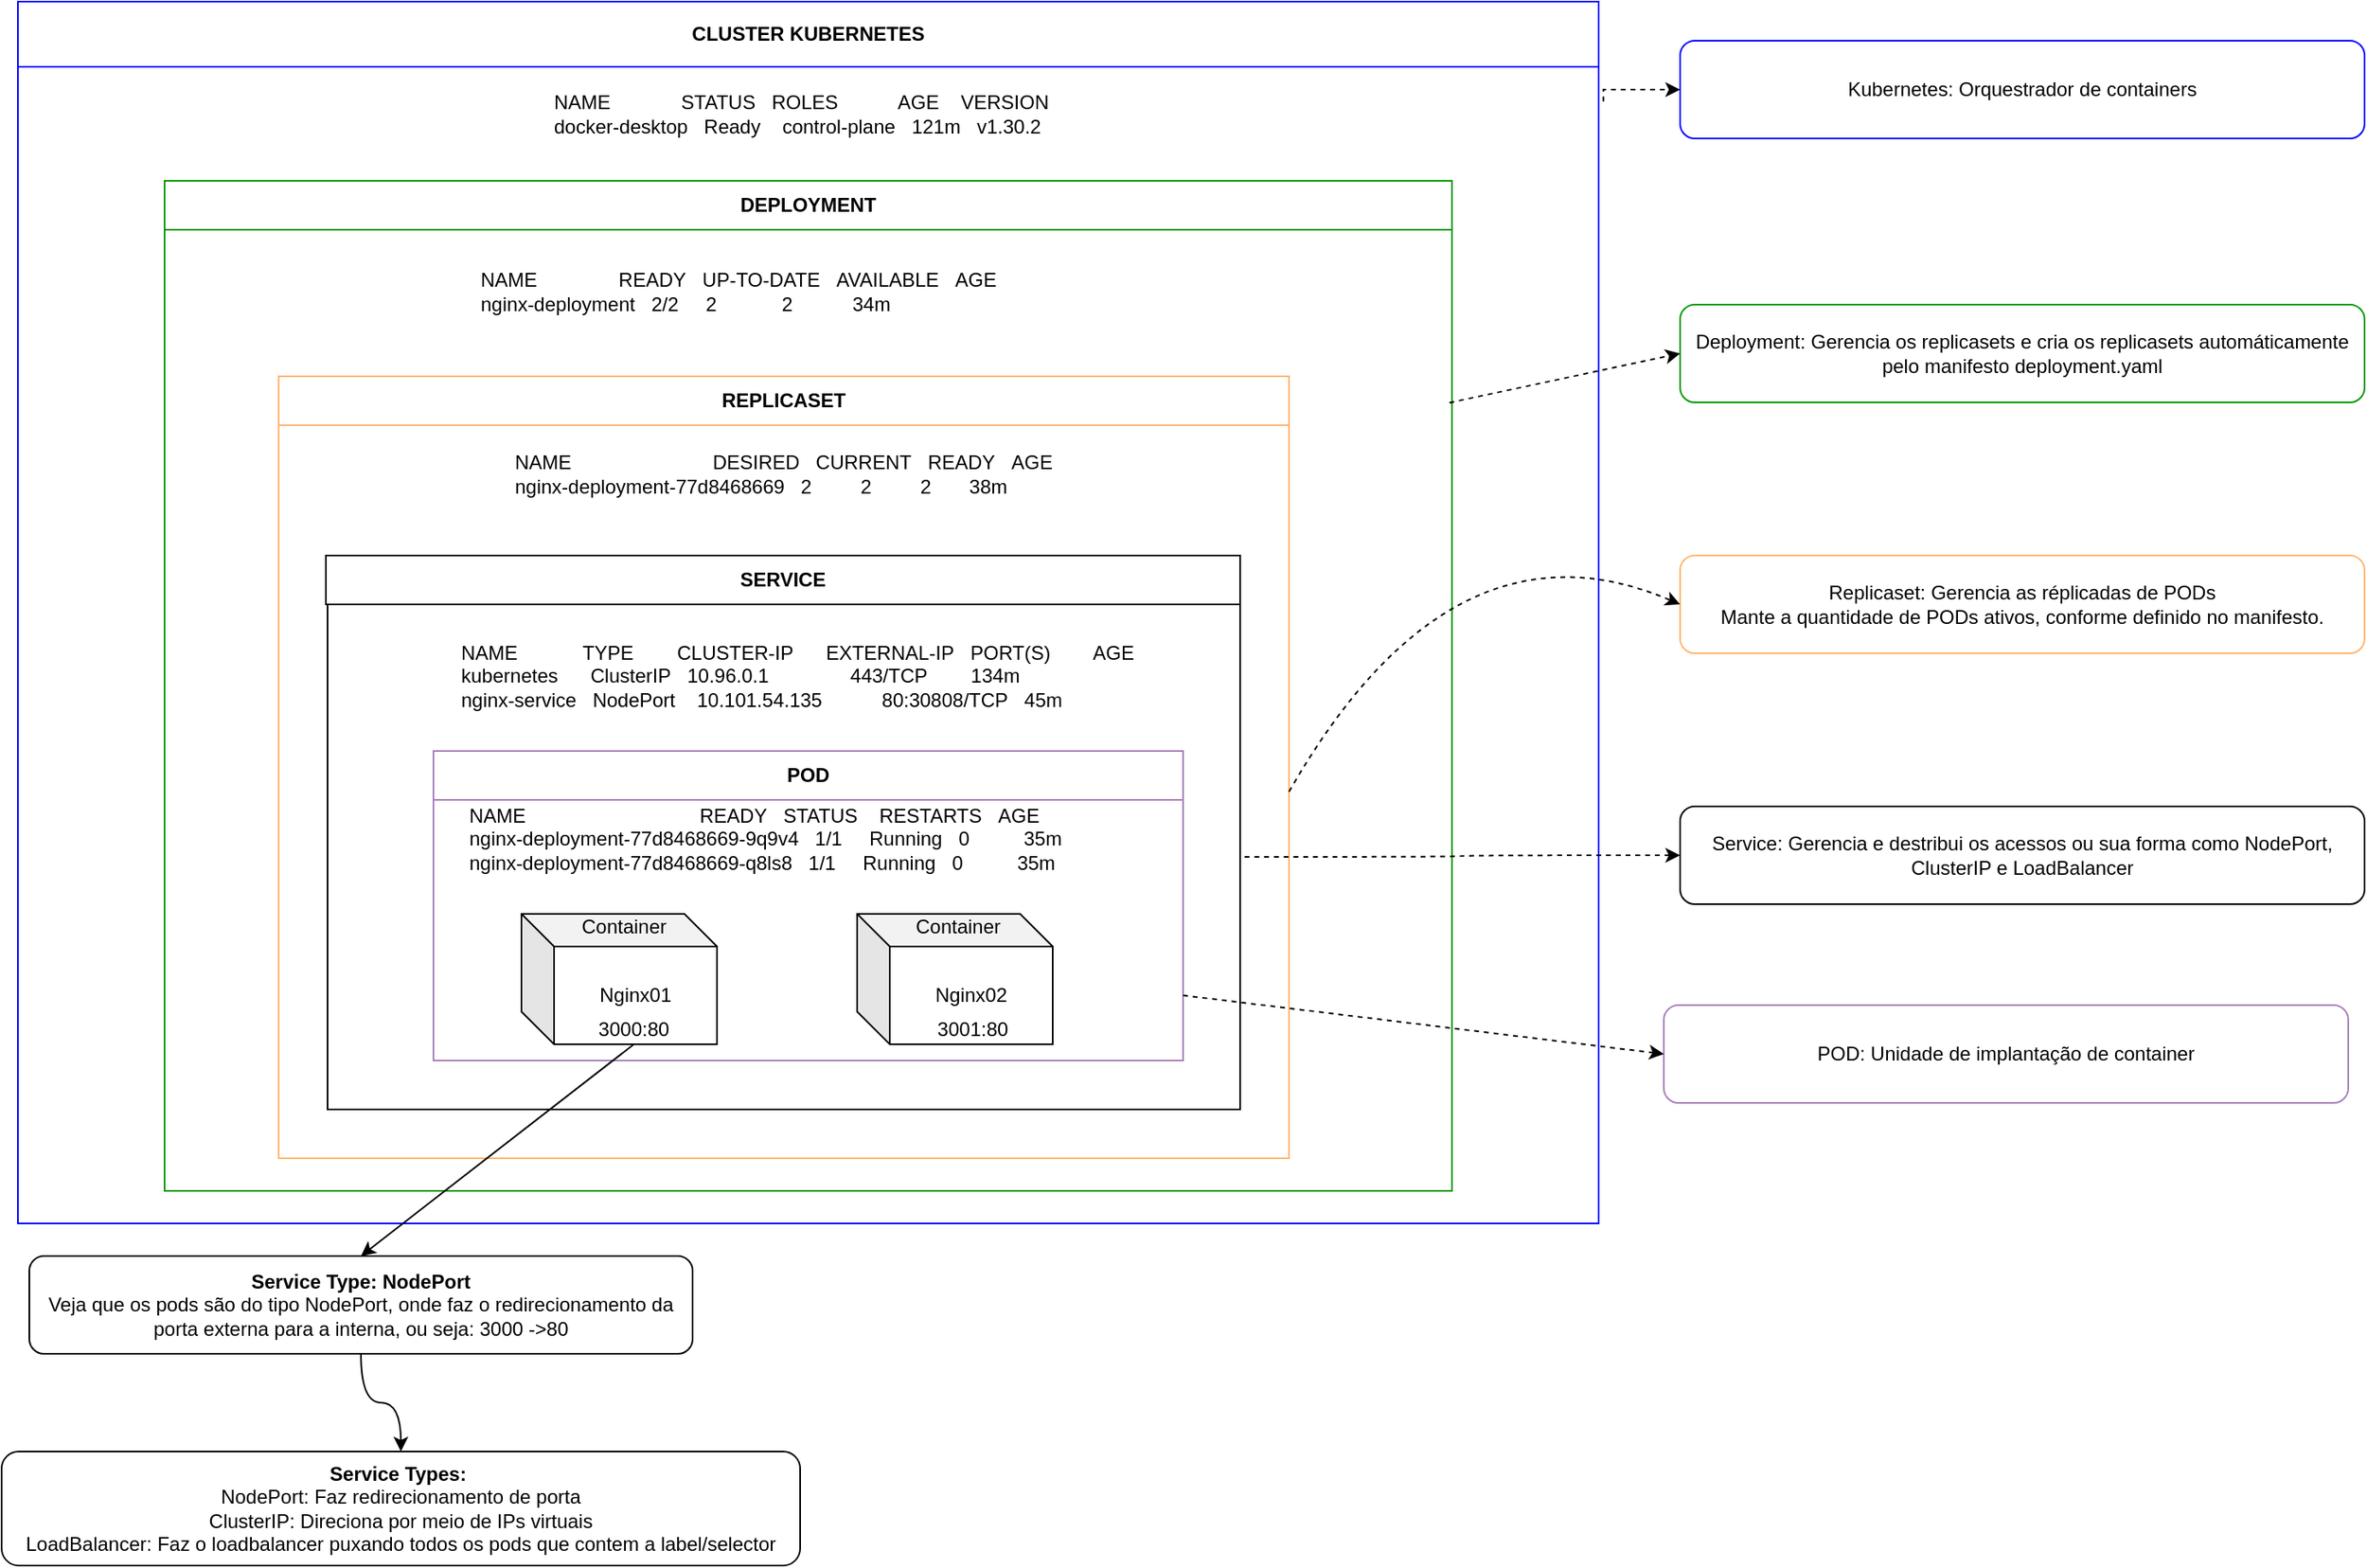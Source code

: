 <mxfile version="24.8.4">
  <diagram name="Página-1" id="qrL0S2haBT-Bs8zU8mPT">
    <mxGraphModel dx="2206" dy="1135" grid="0" gridSize="10" guides="1" tooltips="1" connect="1" arrows="1" fold="1" page="1" pageScale="1" pageWidth="827" pageHeight="1169" math="0" shadow="0">
      <root>
        <mxCell id="0" />
        <mxCell id="1" parent="0" />
        <mxCell id="WZoK5Kah3uG07rNMGVLn-39" value="" style="rounded=0;whiteSpace=wrap;html=1;" vertex="1" parent="1">
          <mxGeometry x="250" y="420" width="580" height="30" as="geometry" />
        </mxCell>
        <mxCell id="WZoK5Kah3uG07rNMGVLn-11" style="edgeStyle=orthogonalEdgeStyle;rounded=0;orthogonalLoop=1;jettySize=auto;html=1;exitX=1.003;exitY=0.03;exitDx=0;exitDy=0;exitPerimeter=0;dashed=1;" edge="1" parent="1" source="WZoK5Kah3uG07rNMGVLn-1" target="WZoK5Kah3uG07rNMGVLn-12">
          <mxGeometry relative="1" as="geometry">
            <mxPoint x="1140" y="134" as="targetPoint" />
            <Array as="points">
              <mxPoint x="1130" y="134" />
            </Array>
          </mxGeometry>
        </mxCell>
        <mxCell id="WZoK5Kah3uG07rNMGVLn-1" value="" style="rounded=0;whiteSpace=wrap;html=1;strokeColor=#0000FF;" vertex="1" parent="1">
          <mxGeometry x="60" y="120" width="970" height="710" as="geometry" />
        </mxCell>
        <mxCell id="WZoK5Kah3uG07rNMGVLn-2" value="CLUSTER KUBERNETES" style="rounded=0;whiteSpace=wrap;html=1;strokeColor=#0000FF;fontStyle=1" vertex="1" parent="1">
          <mxGeometry x="60" y="80" width="970" height="40" as="geometry" />
        </mxCell>
        <mxCell id="WZoK5Kah3uG07rNMGVLn-5" value="" style="rounded=0;whiteSpace=wrap;html=1;strokeColor=#009900;" vertex="1" parent="1">
          <mxGeometry x="150" y="220" width="790" height="590" as="geometry" />
        </mxCell>
        <mxCell id="WZoK5Kah3uG07rNMGVLn-6" value="DEPLOYMENT" style="rounded=0;whiteSpace=wrap;html=1;align=center;strokeColor=#009900;fontStyle=1" vertex="1" parent="1">
          <mxGeometry x="150" y="190" width="790" height="30" as="geometry" />
        </mxCell>
        <mxCell id="WZoK5Kah3uG07rNMGVLn-7" value="" style="rounded=0;whiteSpace=wrap;html=1;strokeColor=#FFB570;" vertex="1" parent="1">
          <mxGeometry x="220" y="340" width="620" height="450" as="geometry" />
        </mxCell>
        <mxCell id="WZoK5Kah3uG07rNMGVLn-8" value="&lt;b&gt;REPLICASET&lt;/b&gt;" style="rounded=0;whiteSpace=wrap;html=1;align=center;strokeColor=#FFB570;" vertex="1" parent="1">
          <mxGeometry x="220" y="310" width="620" height="30" as="geometry" />
        </mxCell>
        <mxCell id="WZoK5Kah3uG07rNMGVLn-12" value="Kubernetes: Orquestrador de containers" style="rounded=1;whiteSpace=wrap;html=1;strokeColor=#0000FF;" vertex="1" parent="1">
          <mxGeometry x="1080" y="104" width="420" height="60" as="geometry" />
        </mxCell>
        <mxCell id="WZoK5Kah3uG07rNMGVLn-13" value="Deployment: Gerencia os replicasets e cria os replicasets automáticamente pelo manifesto deployment.yaml" style="rounded=1;whiteSpace=wrap;html=1;strokeColor=#009900;" vertex="1" parent="1">
          <mxGeometry x="1080" y="266" width="420" height="60" as="geometry" />
        </mxCell>
        <mxCell id="WZoK5Kah3uG07rNMGVLn-14" value="" style="endArrow=classic;html=1;rounded=0;entryX=0;entryY=0.5;entryDx=0;entryDy=0;exitX=0.998;exitY=0.18;exitDx=0;exitDy=0;exitPerimeter=0;dashed=1;" edge="1" parent="1" source="WZoK5Kah3uG07rNMGVLn-5" target="WZoK5Kah3uG07rNMGVLn-13">
          <mxGeometry width="50" height="50" relative="1" as="geometry">
            <mxPoint x="590" y="380" as="sourcePoint" />
            <mxPoint x="640" y="330" as="targetPoint" />
          </mxGeometry>
        </mxCell>
        <mxCell id="WZoK5Kah3uG07rNMGVLn-15" value="Replicaset: Gerencia as réplicadas de PODs&lt;div&gt;Mante a quantidade de PODs ativos, conforme definido no manifesto.&lt;/div&gt;" style="rounded=1;whiteSpace=wrap;html=1;strokeColor=#FFB570;" vertex="1" parent="1">
          <mxGeometry x="1080" y="420" width="420" height="60" as="geometry" />
        </mxCell>
        <mxCell id="WZoK5Kah3uG07rNMGVLn-16" value="" style="endArrow=classic;html=1;rounded=0;entryX=0;entryY=0.5;entryDx=0;entryDy=0;exitX=1;exitY=0.5;exitDx=0;exitDy=0;dashed=1;curved=1;" edge="1" parent="1" source="WZoK5Kah3uG07rNMGVLn-7" target="WZoK5Kah3uG07rNMGVLn-15">
          <mxGeometry width="50" height="50" relative="1" as="geometry">
            <mxPoint x="880" y="374.29" as="sourcePoint" />
            <mxPoint x="1022" y="374.29" as="targetPoint" />
            <Array as="points">
              <mxPoint x="940" y="390" />
            </Array>
          </mxGeometry>
        </mxCell>
        <mxCell id="WZoK5Kah3uG07rNMGVLn-24" value="POD: Unidade de implantação de container" style="rounded=1;whiteSpace=wrap;html=1;strokeColor=#A680B8;" vertex="1" parent="1">
          <mxGeometry x="1070" y="696" width="420" height="60" as="geometry" />
        </mxCell>
        <mxCell id="WZoK5Kah3uG07rNMGVLn-29" value="NAME&amp;nbsp; &amp;nbsp; &amp;nbsp; &amp;nbsp; &amp;nbsp; &amp;nbsp; &amp;nbsp;STATUS&amp;nbsp; &amp;nbsp;ROLES&amp;nbsp; &amp;nbsp; &amp;nbsp; &amp;nbsp; &amp;nbsp; &amp;nbsp;AGE&amp;nbsp; &amp;nbsp; VERSION&#xa;docker-desktop&amp;nbsp; &amp;nbsp;Ready&amp;nbsp; &amp;nbsp; control-plane&amp;nbsp; &amp;nbsp;121m&amp;nbsp; &amp;nbsp;v1.30.2" style="text;html=1;align=left;verticalAlign=middle;whiteSpace=wrap;rounded=0;" vertex="1" parent="1">
          <mxGeometry x="387" y="134" width="420" height="30" as="geometry" />
        </mxCell>
        <mxCell id="WZoK5Kah3uG07rNMGVLn-30" value="&lt;div&gt;NAME&amp;nbsp; &amp;nbsp; &amp;nbsp; &amp;nbsp; &amp;nbsp; &amp;nbsp; &amp;nbsp; &amp;nbsp;READY&amp;nbsp; &amp;nbsp;UP-TO-DATE&amp;nbsp; &amp;nbsp;AVAILABLE&amp;nbsp; &amp;nbsp;AGE&lt;/div&gt;&lt;div&gt;nginx-deployment&amp;nbsp; &amp;nbsp;2/2&amp;nbsp; &amp;nbsp; &amp;nbsp;2&amp;nbsp; &amp;nbsp; &amp;nbsp; &amp;nbsp; &amp;nbsp; &amp;nbsp; 2&amp;nbsp; &amp;nbsp; &amp;nbsp; &amp;nbsp; &amp;nbsp; &amp;nbsp;34m&lt;/div&gt;" style="text;html=1;align=left;verticalAlign=middle;whiteSpace=wrap;rounded=0;" vertex="1" parent="1">
          <mxGeometry x="342" y="236" width="560" height="44" as="geometry" />
        </mxCell>
        <mxCell id="WZoK5Kah3uG07rNMGVLn-31" value="&lt;div&gt;NAME&amp;nbsp; &amp;nbsp; &amp;nbsp; &amp;nbsp; &amp;nbsp; &amp;nbsp; &amp;nbsp; &amp;nbsp; &amp;nbsp; &amp;nbsp; &amp;nbsp; &amp;nbsp; &amp;nbsp; DESIRED&amp;nbsp; &amp;nbsp;CURRENT&amp;nbsp; &amp;nbsp;READY&amp;nbsp; &amp;nbsp;AGE&lt;/div&gt;&lt;div style=&quot;text-align: left;&quot;&gt;nginx-deployment-77d8468669&amp;nbsp; &amp;nbsp;2&amp;nbsp; &amp;nbsp; &amp;nbsp; &amp;nbsp; &amp;nbsp;2&amp;nbsp; &amp;nbsp; &amp;nbsp; &amp;nbsp; &amp;nbsp;2&amp;nbsp; &amp;nbsp; &amp;nbsp; &amp;nbsp;38m&lt;/div&gt;" style="text;html=1;align=center;verticalAlign=middle;whiteSpace=wrap;rounded=0;" vertex="1" parent="1">
          <mxGeometry x="270" y="350" width="520" height="40" as="geometry" />
        </mxCell>
        <mxCell id="WZoK5Kah3uG07rNMGVLn-38" style="edgeStyle=orthogonalEdgeStyle;rounded=0;orthogonalLoop=1;jettySize=auto;html=1;curved=1;" edge="1" parent="1" source="WZoK5Kah3uG07rNMGVLn-35" target="WZoK5Kah3uG07rNMGVLn-37">
          <mxGeometry relative="1" as="geometry" />
        </mxCell>
        <mxCell id="WZoK5Kah3uG07rNMGVLn-35" value="&lt;b&gt;Service Type: NodePort&lt;/b&gt;&lt;div&gt;Veja que os pods são do tipo NodePort, onde faz o redirecionamento da porta externa para a interna, ou seja: 3000 -&amp;gt;80&lt;/div&gt;" style="rounded=1;whiteSpace=wrap;html=1;" vertex="1" parent="1">
          <mxGeometry x="67" y="850" width="407" height="60" as="geometry" />
        </mxCell>
        <mxCell id="WZoK5Kah3uG07rNMGVLn-37" value="&lt;b&gt;Service Types:&amp;nbsp;&lt;/b&gt;&lt;div&gt;NodePort: Faz redirecionamento de porta&lt;/div&gt;&lt;div&gt;ClusterIP: Direciona por meio de IPs virtuais&lt;/div&gt;&lt;div&gt;LoadBalancer: Faz o loadbalancer puxando todos os pods que contem a label/selector&lt;/div&gt;" style="rounded=1;whiteSpace=wrap;html=1;" vertex="1" parent="1">
          <mxGeometry x="50" y="970" width="490" height="70" as="geometry" />
        </mxCell>
        <mxCell id="WZoK5Kah3uG07rNMGVLn-40" value="" style="rounded=0;whiteSpace=wrap;html=1;" vertex="1" parent="1">
          <mxGeometry x="250" y="450" width="560" height="310" as="geometry" />
        </mxCell>
        <mxCell id="WZoK5Kah3uG07rNMGVLn-17" value="&lt;b&gt;POD&lt;/b&gt;" style="rounded=0;whiteSpace=wrap;html=1;strokeColor=#A680B8;" vertex="1" parent="1">
          <mxGeometry x="315" y="540" width="460" height="30" as="geometry" />
        </mxCell>
        <mxCell id="WZoK5Kah3uG07rNMGVLn-18" value="" style="rounded=0;whiteSpace=wrap;html=1;strokeColor=#A680B8;" vertex="1" parent="1">
          <mxGeometry x="315" y="570" width="460" height="160" as="geometry" />
        </mxCell>
        <mxCell id="WZoK5Kah3uG07rNMGVLn-19" value="Nginx01" style="shape=cube;whiteSpace=wrap;html=1;boundedLbl=1;backgroundOutline=1;darkOpacity=0.05;darkOpacity2=0.1;" vertex="1" parent="1">
          <mxGeometry x="369" y="640" width="120" height="80" as="geometry" />
        </mxCell>
        <mxCell id="WZoK5Kah3uG07rNMGVLn-20" value="Nginx02" style="shape=cube;whiteSpace=wrap;html=1;boundedLbl=1;backgroundOutline=1;darkOpacity=0.05;darkOpacity2=0.1;" vertex="1" parent="1">
          <mxGeometry x="575" y="640" width="120" height="80" as="geometry" />
        </mxCell>
        <mxCell id="WZoK5Kah3uG07rNMGVLn-21" value="Container" style="text;html=1;align=center;verticalAlign=middle;whiteSpace=wrap;rounded=0;" vertex="1" parent="1">
          <mxGeometry x="402" y="633" width="60" height="30" as="geometry" />
        </mxCell>
        <mxCell id="WZoK5Kah3uG07rNMGVLn-22" value="Container" style="text;html=1;align=center;verticalAlign=middle;whiteSpace=wrap;rounded=0;" vertex="1" parent="1">
          <mxGeometry x="607" y="633" width="60" height="30" as="geometry" />
        </mxCell>
        <mxCell id="WZoK5Kah3uG07rNMGVLn-32" value="&lt;div&gt;NAME&amp;nbsp; &amp;nbsp; &amp;nbsp; &amp;nbsp; &amp;nbsp; &amp;nbsp; &amp;nbsp; &amp;nbsp; &amp;nbsp; &amp;nbsp; &amp;nbsp; &amp;nbsp; &amp;nbsp; &amp;nbsp; &amp;nbsp; &amp;nbsp; READY&amp;nbsp; &amp;nbsp;STATUS&amp;nbsp; &amp;nbsp; RESTARTS&amp;nbsp; &amp;nbsp;AGE&lt;/div&gt;&lt;div&gt;nginx-deployment-77d8468669-9q9v4&amp;nbsp; &amp;nbsp;1/1&amp;nbsp; &amp;nbsp; &amp;nbsp;Running&amp;nbsp; &amp;nbsp;0&amp;nbsp; &amp;nbsp; &amp;nbsp; &amp;nbsp; &amp;nbsp; 35m&lt;/div&gt;&lt;div&gt;nginx-deployment-77d8468669-q8ls8&amp;nbsp; &amp;nbsp;1/1&amp;nbsp; &amp;nbsp; &amp;nbsp;Running&amp;nbsp; &amp;nbsp;0&amp;nbsp; &amp;nbsp; &amp;nbsp; &amp;nbsp; &amp;nbsp; 35m&lt;/div&gt;" style="text;html=1;align=left;verticalAlign=middle;whiteSpace=wrap;rounded=0;" vertex="1" parent="1">
          <mxGeometry x="335" y="574" width="410" height="40" as="geometry" />
        </mxCell>
        <mxCell id="WZoK5Kah3uG07rNMGVLn-33" value="3000:80" style="text;html=1;align=center;verticalAlign=middle;whiteSpace=wrap;rounded=0;" vertex="1" parent="1">
          <mxGeometry x="408" y="696" width="60" height="30" as="geometry" />
        </mxCell>
        <mxCell id="WZoK5Kah3uG07rNMGVLn-34" value="3001:80" style="text;html=1;align=center;verticalAlign=middle;whiteSpace=wrap;rounded=0;" vertex="1" parent="1">
          <mxGeometry x="616" y="696" width="60" height="30" as="geometry" />
        </mxCell>
        <mxCell id="WZoK5Kah3uG07rNMGVLn-41" value="" style="endArrow=classic;html=1;rounded=0;entryX=0.5;entryY=0;entryDx=0;entryDy=0;curved=1;" edge="1" parent="1" target="WZoK5Kah3uG07rNMGVLn-35">
          <mxGeometry width="50" height="50" relative="1" as="geometry">
            <mxPoint x="438" y="720" as="sourcePoint" />
            <mxPoint x="540" y="860" as="targetPoint" />
          </mxGeometry>
        </mxCell>
        <mxCell id="WZoK5Kah3uG07rNMGVLn-42" value="&lt;b&gt;SERVICE&lt;/b&gt;" style="rounded=0;whiteSpace=wrap;html=1;" vertex="1" parent="1">
          <mxGeometry x="249" y="420" width="561" height="30" as="geometry" />
        </mxCell>
        <mxCell id="WZoK5Kah3uG07rNMGVLn-43" value="NAME&amp;nbsp; &amp;nbsp; &amp;nbsp; &amp;nbsp; &amp;nbsp; &amp;nbsp; TYPE&amp;nbsp; &amp;nbsp; &amp;nbsp; &amp;nbsp; CLUSTER-IP&amp;nbsp; &amp;nbsp; &amp;nbsp; EXTERNAL-IP&amp;nbsp; &amp;nbsp;PORT(S)&amp;nbsp; &amp;nbsp; &amp;nbsp; &amp;nbsp; AGE&#xa;kubernetes&amp;nbsp; &amp;nbsp; &amp;nbsp; ClusterIP&amp;nbsp; &amp;nbsp;10.96.0.1&amp;nbsp; &amp;nbsp; &amp;nbsp; &amp;nbsp;&amp;nbsp; &amp;nbsp; &amp;nbsp; &amp;nbsp; 443/TCP&amp;nbsp; &amp;nbsp; &amp;nbsp; &amp;nbsp; 134m&#xa;nginx-service&amp;nbsp; &amp;nbsp;NodePort&amp;nbsp; &amp;nbsp; 10.101.54.135&amp;nbsp; &amp;nbsp;&amp;nbsp; &amp;nbsp; &amp;nbsp; &amp;nbsp; 80:30808/TCP&amp;nbsp; &amp;nbsp;45m" style="text;html=1;align=left;verticalAlign=middle;whiteSpace=wrap;rounded=0;" vertex="1" parent="1">
          <mxGeometry x="330" y="464" width="470" height="60" as="geometry" />
        </mxCell>
        <mxCell id="WZoK5Kah3uG07rNMGVLn-44" value="" style="endArrow=classic;html=1;rounded=0;entryX=0;entryY=0.5;entryDx=0;entryDy=0;exitX=1;exitY=0.75;exitDx=0;exitDy=0;dashed=1;curved=1;" edge="1" parent="1" source="WZoK5Kah3uG07rNMGVLn-18" target="WZoK5Kah3uG07rNMGVLn-24">
          <mxGeometry width="50" height="50" relative="1" as="geometry">
            <mxPoint x="700" y="710" as="sourcePoint" />
            <mxPoint x="750" y="660" as="targetPoint" />
          </mxGeometry>
        </mxCell>
        <mxCell id="WZoK5Kah3uG07rNMGVLn-46" style="edgeStyle=orthogonalEdgeStyle;rounded=0;orthogonalLoop=1;jettySize=auto;html=1;curved=1;dashed=1;startArrow=classic;startFill=1;endArrow=none;endFill=0;" edge="1" parent="1" source="WZoK5Kah3uG07rNMGVLn-45" target="WZoK5Kah3uG07rNMGVLn-40">
          <mxGeometry relative="1" as="geometry" />
        </mxCell>
        <mxCell id="WZoK5Kah3uG07rNMGVLn-45" value="Service: Gerencia e destribui os acessos ou sua forma como NodePort, ClusterIP e LoadBalancer" style="rounded=1;whiteSpace=wrap;html=1;" vertex="1" parent="1">
          <mxGeometry x="1080" y="574" width="420" height="60" as="geometry" />
        </mxCell>
      </root>
    </mxGraphModel>
  </diagram>
</mxfile>
